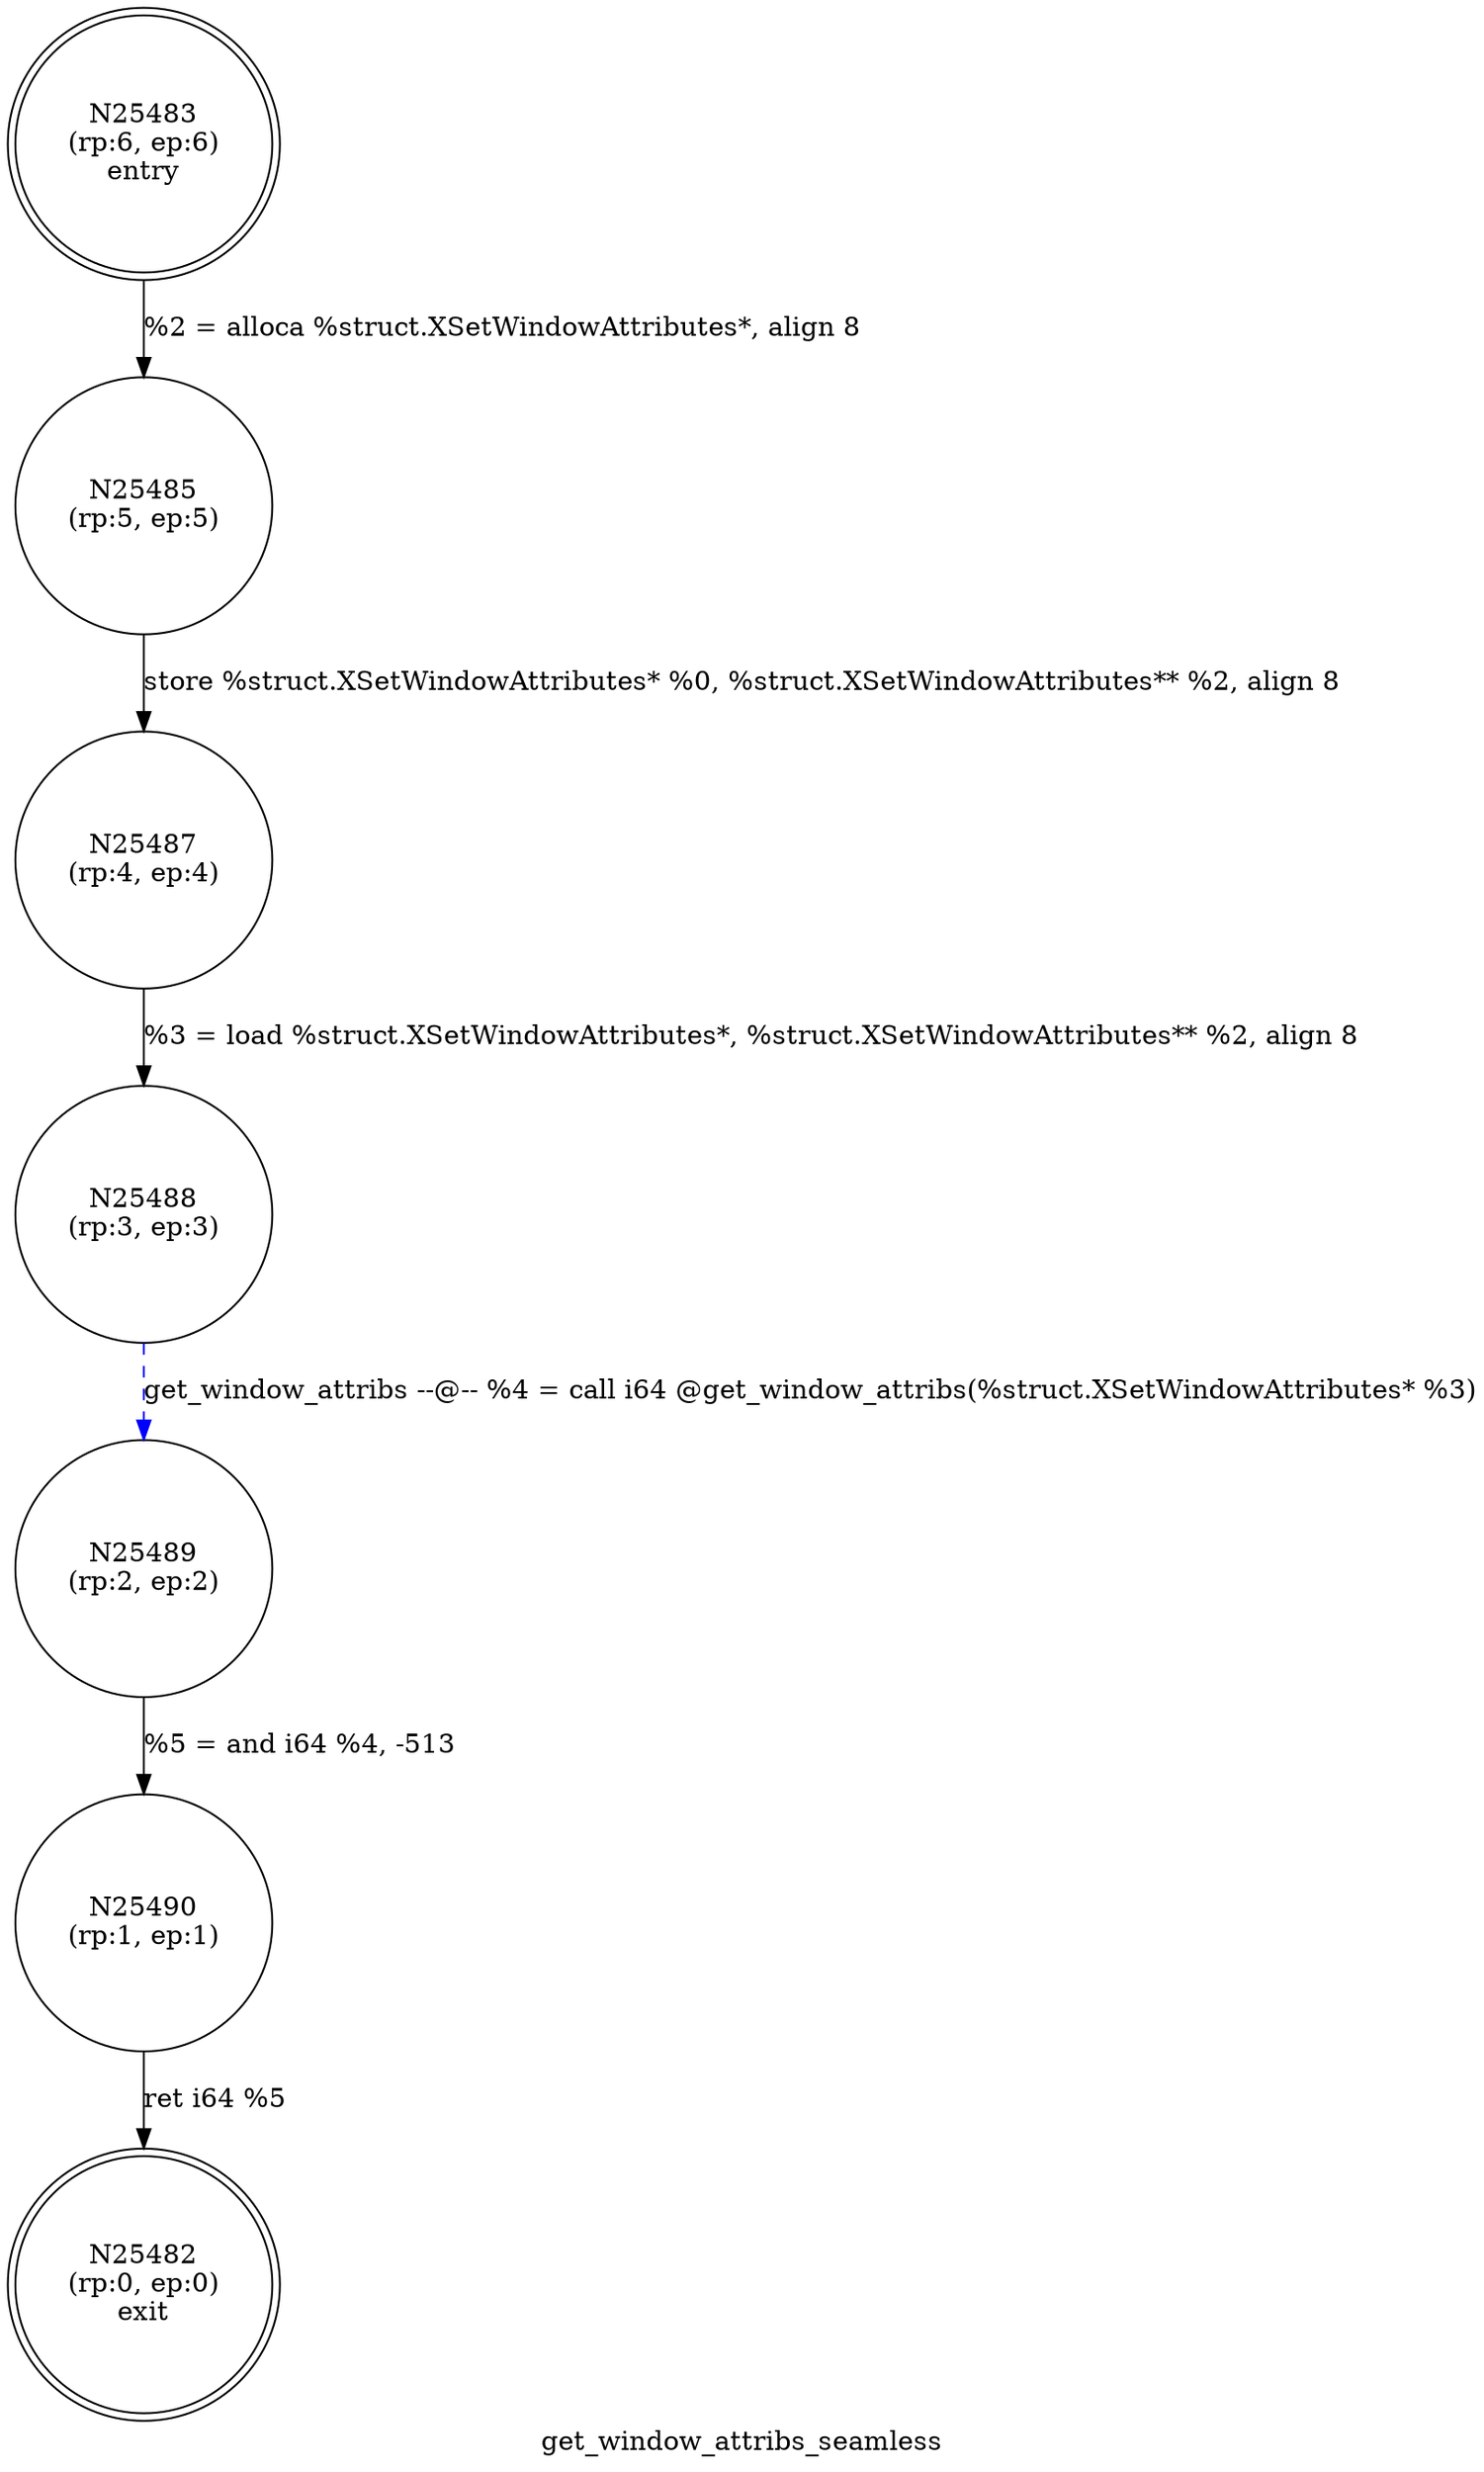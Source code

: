 digraph get_window_attribs_seamless {
label="get_window_attribs_seamless"
25482 [label="N25482\n(rp:0, ep:0)\nexit", shape="doublecircle"]
25483 [label="N25483\n(rp:6, ep:6)\nentry", shape="doublecircle"]
25483 -> 25485 [label="%2 = alloca %struct.XSetWindowAttributes*, align 8"]
25485 [label="N25485\n(rp:5, ep:5)", shape="circle"]
25485 -> 25487 [label="store %struct.XSetWindowAttributes* %0, %struct.XSetWindowAttributes** %2, align 8"]
25487 [label="N25487\n(rp:4, ep:4)", shape="circle"]
25487 -> 25488 [label="%3 = load %struct.XSetWindowAttributes*, %struct.XSetWindowAttributes** %2, align 8"]
25488 [label="N25488\n(rp:3, ep:3)", shape="circle"]
25488 -> 25489 [label="get_window_attribs --@-- %4 = call i64 @get_window_attribs(%struct.XSetWindowAttributes* %3)", style="dashed", color="blue"]
25489 [label="N25489\n(rp:2, ep:2)", shape="circle"]
25489 -> 25490 [label="%5 = and i64 %4, -513"]
25490 [label="N25490\n(rp:1, ep:1)", shape="circle"]
25490 -> 25482 [label="ret i64 %5"]
}
